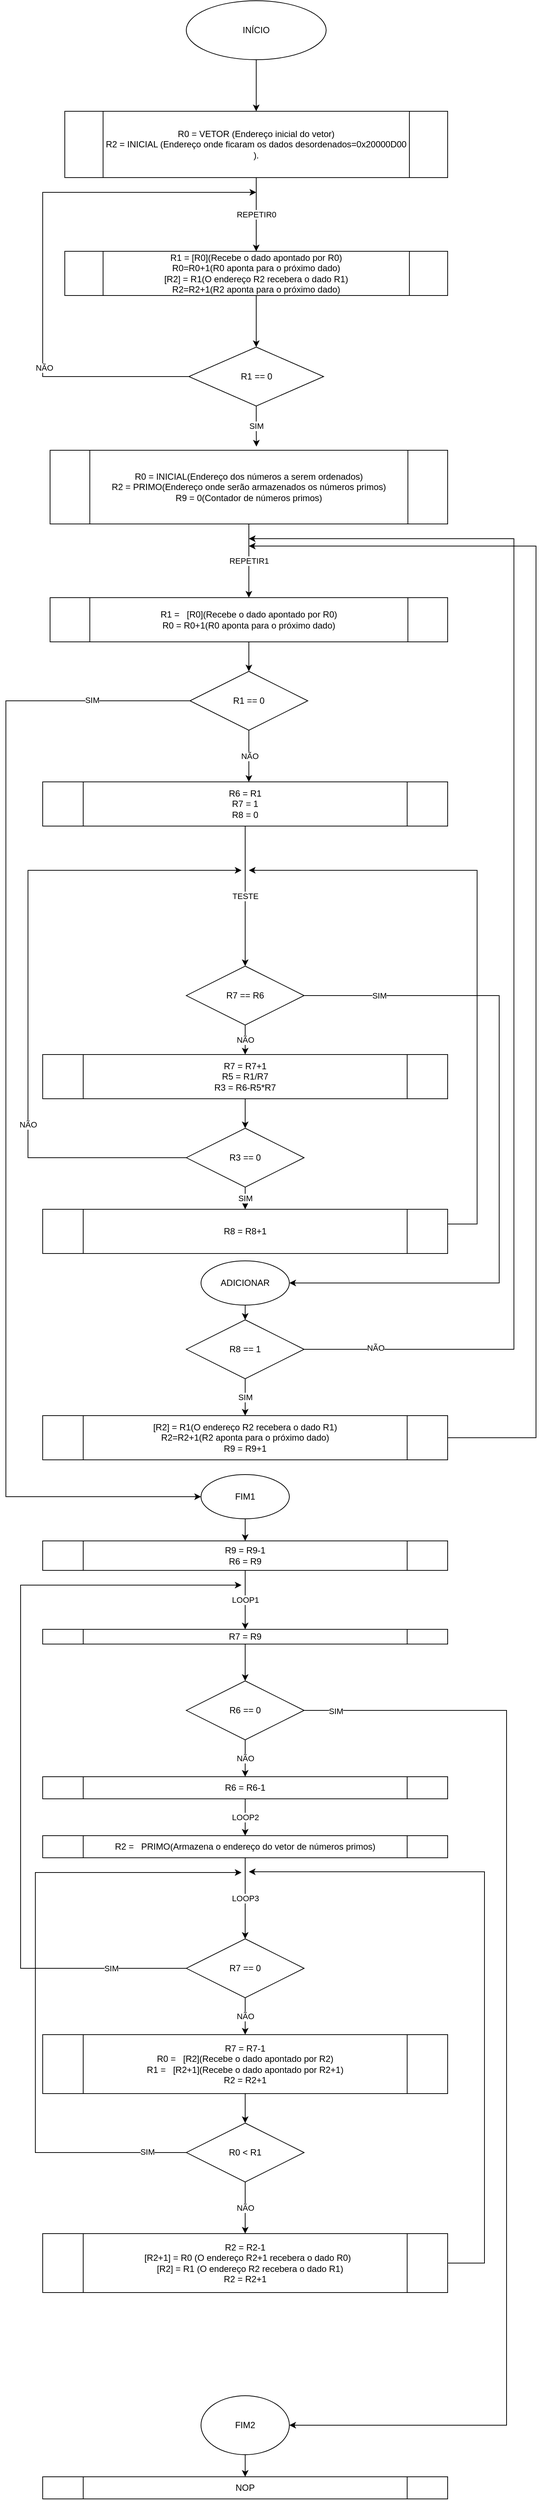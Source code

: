 <mxfile version="20.3.2" type="github">
  <diagram id="jYiwCCVbOT4eX7g08uxv" name="Página-1">
    <mxGraphModel dx="1662" dy="1963" grid="1" gridSize="10" guides="1" tooltips="1" connect="1" arrows="1" fold="1" page="1" pageScale="1" pageWidth="827" pageHeight="1169" math="0" shadow="0">
      <root>
        <mxCell id="0" />
        <mxCell id="1" parent="0" />
        <mxCell id="s7tynfBtA4Vy_yrv-AMY-73" value="" style="edgeStyle=orthogonalEdgeStyle;rounded=0;orthogonalLoop=1;jettySize=auto;html=1;" parent="1" source="s7tynfBtA4Vy_yrv-AMY-22" target="s7tynfBtA4Vy_yrv-AMY-23" edge="1">
          <mxGeometry relative="1" as="geometry" />
        </mxCell>
        <mxCell id="s7tynfBtA4Vy_yrv-AMY-22" value="INÍCIO" style="ellipse;whiteSpace=wrap;html=1;" parent="1" vertex="1">
          <mxGeometry x="285" y="-1140" width="189.99" height="80" as="geometry" />
        </mxCell>
        <mxCell id="s7tynfBtA4Vy_yrv-AMY-72" value="REPETIR0" style="edgeStyle=orthogonalEdgeStyle;rounded=0;orthogonalLoop=1;jettySize=auto;html=1;entryX=0.5;entryY=0;entryDx=0;entryDy=0;" parent="1" source="s7tynfBtA4Vy_yrv-AMY-23" target="s7tynfBtA4Vy_yrv-AMY-26" edge="1">
          <mxGeometry relative="1" as="geometry" />
        </mxCell>
        <mxCell id="s7tynfBtA4Vy_yrv-AMY-23" value="R0 = VETOR (Endereço inicial do vetor)&lt;br&gt;R2 = INICIAL (Endereço onde ficaram os dados desordenados=0x20000D00&lt;br&gt;)." style="shape=process;whiteSpace=wrap;html=1;backgroundOutline=1;" parent="1" vertex="1">
          <mxGeometry x="120" y="-990" width="520" height="90" as="geometry" />
        </mxCell>
        <mxCell id="s7tynfBtA4Vy_yrv-AMY-25" style="edgeStyle=orthogonalEdgeStyle;rounded=0;orthogonalLoop=1;jettySize=auto;html=1;exitX=0.5;exitY=1;exitDx=0;exitDy=0;entryX=0.5;entryY=0;entryDx=0;entryDy=0;" parent="1" source="s7tynfBtA4Vy_yrv-AMY-26" target="s7tynfBtA4Vy_yrv-AMY-30" edge="1">
          <mxGeometry relative="1" as="geometry" />
        </mxCell>
        <mxCell id="s7tynfBtA4Vy_yrv-AMY-26" value="R1 =&amp;nbsp;[R0](Recebe o dado apontado por R0)&lt;br&gt;R0=R0+1(R0 aponta para o próximo dado)&lt;br&gt;[R2] = R1(O endereço R2 recebera o dado R1)&lt;br&gt;R2=R2+1(R2 aponta para o próximo dado)" style="shape=process;whiteSpace=wrap;html=1;backgroundOutline=1;" parent="1" vertex="1">
          <mxGeometry x="120" y="-800" width="520" height="60" as="geometry" />
        </mxCell>
        <mxCell id="s7tynfBtA4Vy_yrv-AMY-27" style="edgeStyle=orthogonalEdgeStyle;rounded=0;orthogonalLoop=1;jettySize=auto;html=1;exitX=0;exitY=0.5;exitDx=0;exitDy=0;" parent="1" source="s7tynfBtA4Vy_yrv-AMY-30" edge="1">
          <mxGeometry relative="1" as="geometry">
            <mxPoint x="380" y="-880" as="targetPoint" />
            <Array as="points">
              <mxPoint x="90" y="-630" />
              <mxPoint x="90" y="-880" />
              <mxPoint x="380" y="-880" />
            </Array>
          </mxGeometry>
        </mxCell>
        <mxCell id="s7tynfBtA4Vy_yrv-AMY-28" value="NÃO" style="edgeLabel;html=1;align=center;verticalAlign=middle;resizable=0;points=[];" parent="s7tynfBtA4Vy_yrv-AMY-27" vertex="1" connectable="0">
          <mxGeometry x="-0.43" y="-2" relative="1" as="geometry">
            <mxPoint as="offset" />
          </mxGeometry>
        </mxCell>
        <mxCell id="s7tynfBtA4Vy_yrv-AMY-29" value="SIM" style="edgeStyle=orthogonalEdgeStyle;rounded=0;orthogonalLoop=1;jettySize=auto;html=1;exitX=0.5;exitY=1;exitDx=0;exitDy=0;entryX=0.519;entryY=-0.05;entryDx=0;entryDy=0;entryPerimeter=0;" parent="1" source="s7tynfBtA4Vy_yrv-AMY-30" target="s7tynfBtA4Vy_yrv-AMY-32" edge="1">
          <mxGeometry relative="1" as="geometry" />
        </mxCell>
        <mxCell id="s7tynfBtA4Vy_yrv-AMY-30" value="R1 == 0" style="rhombus;whiteSpace=wrap;html=1;" parent="1" vertex="1">
          <mxGeometry x="288.51" y="-670" width="182.99" height="80" as="geometry" />
        </mxCell>
        <mxCell id="s7tynfBtA4Vy_yrv-AMY-31" value="REPETIR1" style="edgeStyle=orthogonalEdgeStyle;rounded=0;orthogonalLoop=1;jettySize=auto;html=1;exitX=0.5;exitY=1;exitDx=0;exitDy=0;entryX=0.5;entryY=0;entryDx=0;entryDy=0;" parent="1" source="s7tynfBtA4Vy_yrv-AMY-32" target="s7tynfBtA4Vy_yrv-AMY-34" edge="1">
          <mxGeometry relative="1" as="geometry" />
        </mxCell>
        <mxCell id="s7tynfBtA4Vy_yrv-AMY-32" value="R0 = INICIAL(Endereço dos números a serem ordenados)&lt;br&gt;R2 = PRIMO(Endereço onde serão armazenados os números primos)&lt;br&gt;R9 = 0(Contador de números primos)" style="shape=process;whiteSpace=wrap;html=1;backgroundOutline=1;" parent="1" vertex="1">
          <mxGeometry x="100" y="-530" width="540" height="100" as="geometry" />
        </mxCell>
        <mxCell id="s7tynfBtA4Vy_yrv-AMY-33" style="edgeStyle=orthogonalEdgeStyle;rounded=0;orthogonalLoop=1;jettySize=auto;html=1;exitX=0.5;exitY=1;exitDx=0;exitDy=0;entryX=0.5;entryY=0;entryDx=0;entryDy=0;" parent="1" source="s7tynfBtA4Vy_yrv-AMY-34" target="s7tynfBtA4Vy_yrv-AMY-36" edge="1">
          <mxGeometry relative="1" as="geometry" />
        </mxCell>
        <mxCell id="s7tynfBtA4Vy_yrv-AMY-34" value="R1 =&amp;nbsp;&amp;nbsp;&amp;nbsp;[R0](Recebe o dado apontado por R0)&lt;br&gt;R0 = R0+1(R0 aponta para o próximo dado)" style="shape=process;whiteSpace=wrap;html=1;backgroundOutline=1;" parent="1" vertex="1">
          <mxGeometry x="100" y="-330" width="540" height="60" as="geometry" />
        </mxCell>
        <mxCell id="s7tynfBtA4Vy_yrv-AMY-35" value="NÃO" style="edgeStyle=orthogonalEdgeStyle;rounded=0;orthogonalLoop=1;jettySize=auto;html=1;exitX=0.5;exitY=1;exitDx=0;exitDy=0;" parent="1" source="s7tynfBtA4Vy_yrv-AMY-36" edge="1">
          <mxGeometry relative="1" as="geometry">
            <mxPoint x="370" y="-80" as="targetPoint" />
          </mxGeometry>
        </mxCell>
        <mxCell id="s7tynfBtA4Vy_yrv-AMY-59" style="edgeStyle=orthogonalEdgeStyle;rounded=0;orthogonalLoop=1;jettySize=auto;html=1;exitX=0;exitY=0.5;exitDx=0;exitDy=0;entryX=0;entryY=0.5;entryDx=0;entryDy=0;" parent="1" source="s7tynfBtA4Vy_yrv-AMY-36" target="s7tynfBtA4Vy_yrv-AMY-82" edge="1">
          <mxGeometry relative="1" as="geometry">
            <mxPoint x="360" y="890" as="targetPoint" />
            <Array as="points">
              <mxPoint x="40" y="-190" />
              <mxPoint x="40" y="890" />
            </Array>
          </mxGeometry>
        </mxCell>
        <mxCell id="s7tynfBtA4Vy_yrv-AMY-60" value="SIM" style="edgeLabel;html=1;align=center;verticalAlign=middle;resizable=0;points=[];" parent="s7tynfBtA4Vy_yrv-AMY-59" vertex="1" connectable="0">
          <mxGeometry x="-0.833" y="-1" relative="1" as="geometry">
            <mxPoint as="offset" />
          </mxGeometry>
        </mxCell>
        <mxCell id="s7tynfBtA4Vy_yrv-AMY-36" value="R1 == 0" style="rhombus;whiteSpace=wrap;html=1;" parent="1" vertex="1">
          <mxGeometry x="290" y="-230" width="160" height="80" as="geometry" />
        </mxCell>
        <mxCell id="s7tynfBtA4Vy_yrv-AMY-62" value="TESTE" style="edgeStyle=orthogonalEdgeStyle;rounded=0;orthogonalLoop=1;jettySize=auto;html=1;entryX=0.5;entryY=0;entryDx=0;entryDy=0;" parent="1" source="s7tynfBtA4Vy_yrv-AMY-37" target="s7tynfBtA4Vy_yrv-AMY-41" edge="1">
          <mxGeometry relative="1" as="geometry" />
        </mxCell>
        <mxCell id="s7tynfBtA4Vy_yrv-AMY-37" value="R6 = R1&lt;br&gt;R7 = 1&lt;br&gt;R8 = 0" style="shape=process;whiteSpace=wrap;html=1;backgroundOutline=1;" parent="1" vertex="1">
          <mxGeometry x="90" y="-80" width="550" height="60" as="geometry" />
        </mxCell>
        <mxCell id="s7tynfBtA4Vy_yrv-AMY-46" value="NÃO" style="edgeStyle=orthogonalEdgeStyle;rounded=0;orthogonalLoop=1;jettySize=auto;html=1;" parent="1" source="s7tynfBtA4Vy_yrv-AMY-41" target="s7tynfBtA4Vy_yrv-AMY-45" edge="1">
          <mxGeometry relative="1" as="geometry" />
        </mxCell>
        <mxCell id="s7tynfBtA4Vy_yrv-AMY-75" style="edgeStyle=orthogonalEdgeStyle;rounded=0;orthogonalLoop=1;jettySize=auto;html=1;exitX=1;exitY=0.5;exitDx=0;exitDy=0;entryX=1;entryY=0.5;entryDx=0;entryDy=0;" parent="1" source="s7tynfBtA4Vy_yrv-AMY-41" target="s7tynfBtA4Vy_yrv-AMY-78" edge="1">
          <mxGeometry relative="1" as="geometry">
            <mxPoint x="500" y="580" as="targetPoint" />
            <Array as="points">
              <mxPoint x="710" y="210" />
              <mxPoint x="710" y="600" />
            </Array>
          </mxGeometry>
        </mxCell>
        <mxCell id="s7tynfBtA4Vy_yrv-AMY-77" value="SIM" style="edgeLabel;html=1;align=center;verticalAlign=middle;resizable=0;points=[];" parent="s7tynfBtA4Vy_yrv-AMY-75" vertex="1" connectable="0">
          <mxGeometry x="-0.783" relative="1" as="geometry">
            <mxPoint as="offset" />
          </mxGeometry>
        </mxCell>
        <mxCell id="s7tynfBtA4Vy_yrv-AMY-41" value="R7 == R6" style="rhombus;whiteSpace=wrap;html=1;" parent="1" vertex="1">
          <mxGeometry x="285" y="170" width="160" height="80" as="geometry" />
        </mxCell>
        <mxCell id="s7tynfBtA4Vy_yrv-AMY-49" value="" style="edgeStyle=orthogonalEdgeStyle;rounded=0;orthogonalLoop=1;jettySize=auto;html=1;" parent="1" source="s7tynfBtA4Vy_yrv-AMY-45" target="s7tynfBtA4Vy_yrv-AMY-48" edge="1">
          <mxGeometry relative="1" as="geometry" />
        </mxCell>
        <mxCell id="s7tynfBtA4Vy_yrv-AMY-45" value="R7 = R7+1&lt;br&gt;R5 = R1/R7&lt;br&gt;R3 = R6-R5*R7" style="shape=process;whiteSpace=wrap;html=1;backgroundOutline=1;" parent="1" vertex="1">
          <mxGeometry x="90" y="290" width="550" height="60" as="geometry" />
        </mxCell>
        <mxCell id="s7tynfBtA4Vy_yrv-AMY-52" style="edgeStyle=orthogonalEdgeStyle;rounded=0;orthogonalLoop=1;jettySize=auto;html=1;exitX=0;exitY=0.5;exitDx=0;exitDy=0;" parent="1" source="s7tynfBtA4Vy_yrv-AMY-48" edge="1">
          <mxGeometry relative="1" as="geometry">
            <mxPoint x="360" y="40" as="targetPoint" />
            <Array as="points">
              <mxPoint x="70" y="430" />
            </Array>
          </mxGeometry>
        </mxCell>
        <mxCell id="s7tynfBtA4Vy_yrv-AMY-53" value="NÃO" style="edgeLabel;html=1;align=center;verticalAlign=middle;resizable=0;points=[];" parent="s7tynfBtA4Vy_yrv-AMY-52" vertex="1" connectable="0">
          <mxGeometry x="-0.419" relative="1" as="geometry">
            <mxPoint as="offset" />
          </mxGeometry>
        </mxCell>
        <mxCell id="s7tynfBtA4Vy_yrv-AMY-55" value="SIM" style="edgeStyle=orthogonalEdgeStyle;rounded=0;orthogonalLoop=1;jettySize=auto;html=1;" parent="1" source="s7tynfBtA4Vy_yrv-AMY-48" target="s7tynfBtA4Vy_yrv-AMY-54" edge="1">
          <mxGeometry relative="1" as="geometry" />
        </mxCell>
        <mxCell id="s7tynfBtA4Vy_yrv-AMY-48" value="R3 == 0" style="rhombus;whiteSpace=wrap;html=1;" parent="1" vertex="1">
          <mxGeometry x="285" y="390" width="160" height="80" as="geometry" />
        </mxCell>
        <mxCell id="s7tynfBtA4Vy_yrv-AMY-57" style="edgeStyle=orthogonalEdgeStyle;rounded=0;orthogonalLoop=1;jettySize=auto;html=1;exitX=1;exitY=0.5;exitDx=0;exitDy=0;" parent="1" source="s7tynfBtA4Vy_yrv-AMY-54" edge="1">
          <mxGeometry relative="1" as="geometry">
            <mxPoint x="370" y="40" as="targetPoint" />
            <Array as="points">
              <mxPoint x="680" y="520" />
              <mxPoint x="680" y="40" />
            </Array>
          </mxGeometry>
        </mxCell>
        <mxCell id="s7tynfBtA4Vy_yrv-AMY-54" value="R8 = R8+1" style="shape=process;whiteSpace=wrap;html=1;backgroundOutline=1;" parent="1" vertex="1">
          <mxGeometry x="90" y="500" width="550" height="60" as="geometry" />
        </mxCell>
        <mxCell id="s7tynfBtA4Vy_yrv-AMY-63" style="edgeStyle=orthogonalEdgeStyle;rounded=0;orthogonalLoop=1;jettySize=auto;html=1;exitX=1;exitY=0.5;exitDx=0;exitDy=0;" parent="1" source="s7tynfBtA4Vy_yrv-AMY-61" edge="1">
          <mxGeometry relative="1" as="geometry">
            <mxPoint x="370" y="-410" as="targetPoint" />
            <Array as="points">
              <mxPoint x="730" y="690" />
              <mxPoint x="730" y="-410" />
            </Array>
          </mxGeometry>
        </mxCell>
        <mxCell id="s7tynfBtA4Vy_yrv-AMY-65" value="NÃO" style="edgeLabel;html=1;align=center;verticalAlign=middle;resizable=0;points=[];" parent="s7tynfBtA4Vy_yrv-AMY-63" vertex="1" connectable="0">
          <mxGeometry x="-0.889" y="2" relative="1" as="geometry">
            <mxPoint as="offset" />
          </mxGeometry>
        </mxCell>
        <mxCell id="s7tynfBtA4Vy_yrv-AMY-68" value="SIM" style="edgeStyle=orthogonalEdgeStyle;rounded=0;orthogonalLoop=1;jettySize=auto;html=1;" parent="1" source="s7tynfBtA4Vy_yrv-AMY-61" target="s7tynfBtA4Vy_yrv-AMY-66" edge="1">
          <mxGeometry relative="1" as="geometry" />
        </mxCell>
        <mxCell id="s7tynfBtA4Vy_yrv-AMY-61" value="R8 == 1" style="rhombus;whiteSpace=wrap;html=1;" parent="1" vertex="1">
          <mxGeometry x="285" y="650" width="160" height="80" as="geometry" />
        </mxCell>
        <mxCell id="s7tynfBtA4Vy_yrv-AMY-70" style="edgeStyle=orthogonalEdgeStyle;rounded=0;orthogonalLoop=1;jettySize=auto;html=1;exitX=1;exitY=0.5;exitDx=0;exitDy=0;" parent="1" source="s7tynfBtA4Vy_yrv-AMY-66" edge="1">
          <mxGeometry relative="1" as="geometry">
            <mxPoint x="370" y="-400" as="targetPoint" />
            <Array as="points">
              <mxPoint x="760" y="810" />
              <mxPoint x="760" y="-400" />
            </Array>
          </mxGeometry>
        </mxCell>
        <mxCell id="s7tynfBtA4Vy_yrv-AMY-66" value="[R2] = R1(O endereço R2 recebera o dado R1)&lt;br&gt;R2=R2+1(R2 aponta para o próximo dado)&lt;br&gt;R9 = R9+1" style="shape=process;whiteSpace=wrap;html=1;backgroundOutline=1;" parent="1" vertex="1">
          <mxGeometry x="90" y="780" width="550" height="60" as="geometry" />
        </mxCell>
        <mxCell id="s7tynfBtA4Vy_yrv-AMY-81" style="edgeStyle=orthogonalEdgeStyle;rounded=0;orthogonalLoop=1;jettySize=auto;html=1;exitX=0.5;exitY=1;exitDx=0;exitDy=0;entryX=0.5;entryY=0;entryDx=0;entryDy=0;" parent="1" source="s7tynfBtA4Vy_yrv-AMY-78" target="s7tynfBtA4Vy_yrv-AMY-61" edge="1">
          <mxGeometry relative="1" as="geometry" />
        </mxCell>
        <mxCell id="s7tynfBtA4Vy_yrv-AMY-78" value="ADICIONAR" style="ellipse;whiteSpace=wrap;html=1;" parent="1" vertex="1">
          <mxGeometry x="305" y="570" width="120" height="60" as="geometry" />
        </mxCell>
        <mxCell id="s7tynfBtA4Vy_yrv-AMY-85" value="" style="edgeStyle=orthogonalEdgeStyle;rounded=0;orthogonalLoop=1;jettySize=auto;html=1;" parent="1" source="s7tynfBtA4Vy_yrv-AMY-82" target="s7tynfBtA4Vy_yrv-AMY-84" edge="1">
          <mxGeometry relative="1" as="geometry" />
        </mxCell>
        <mxCell id="s7tynfBtA4Vy_yrv-AMY-82" value="FIM1" style="ellipse;whiteSpace=wrap;html=1;" parent="1" vertex="1">
          <mxGeometry x="305" y="860" width="120" height="60" as="geometry" />
        </mxCell>
        <mxCell id="s7tynfBtA4Vy_yrv-AMY-89" value="LOOP1" style="edgeStyle=orthogonalEdgeStyle;rounded=0;orthogonalLoop=1;jettySize=auto;html=1;exitX=0.5;exitY=1;exitDx=0;exitDy=0;entryX=0.5;entryY=0;entryDx=0;entryDy=0;" parent="1" source="s7tynfBtA4Vy_yrv-AMY-84" target="s7tynfBtA4Vy_yrv-AMY-88" edge="1">
          <mxGeometry relative="1" as="geometry" />
        </mxCell>
        <mxCell id="s7tynfBtA4Vy_yrv-AMY-84" value="R9 = R9-1&lt;br&gt;R6 = R9" style="shape=process;whiteSpace=wrap;html=1;backgroundOutline=1;" parent="1" vertex="1">
          <mxGeometry x="90" y="950" width="550" height="40" as="geometry" />
        </mxCell>
        <mxCell id="s7tynfBtA4Vy_yrv-AMY-91" value="" style="edgeStyle=orthogonalEdgeStyle;rounded=0;orthogonalLoop=1;jettySize=auto;html=1;" parent="1" source="s7tynfBtA4Vy_yrv-AMY-88" target="s7tynfBtA4Vy_yrv-AMY-90" edge="1">
          <mxGeometry relative="1" as="geometry" />
        </mxCell>
        <mxCell id="s7tynfBtA4Vy_yrv-AMY-88" value="R7 = R9" style="shape=process;whiteSpace=wrap;html=1;backgroundOutline=1;" parent="1" vertex="1">
          <mxGeometry x="90" y="1070" width="550" height="20" as="geometry" />
        </mxCell>
        <mxCell id="s7tynfBtA4Vy_yrv-AMY-93" value="NÃO" style="edgeStyle=orthogonalEdgeStyle;rounded=0;orthogonalLoop=1;jettySize=auto;html=1;" parent="1" source="s7tynfBtA4Vy_yrv-AMY-90" target="s7tynfBtA4Vy_yrv-AMY-92" edge="1">
          <mxGeometry relative="1" as="geometry" />
        </mxCell>
        <mxCell id="s7tynfBtA4Vy_yrv-AMY-120" style="edgeStyle=orthogonalEdgeStyle;rounded=0;orthogonalLoop=1;jettySize=auto;html=1;exitX=1;exitY=0.5;exitDx=0;exitDy=0;entryX=1;entryY=0.5;entryDx=0;entryDy=0;" parent="1" source="s7tynfBtA4Vy_yrv-AMY-90" target="s7tynfBtA4Vy_yrv-AMY-115" edge="1">
          <mxGeometry relative="1" as="geometry">
            <mxPoint x="720" y="2160" as="targetPoint" />
            <Array as="points">
              <mxPoint x="720" y="1180" />
              <mxPoint x="720" y="2150" />
            </Array>
          </mxGeometry>
        </mxCell>
        <mxCell id="FnuILwt1FMkGAlFaauow-1" value="SIM" style="edgeLabel;html=1;align=center;verticalAlign=middle;resizable=0;points=[];" vertex="1" connectable="0" parent="s7tynfBtA4Vy_yrv-AMY-120">
          <mxGeometry x="-0.944" y="-1" relative="1" as="geometry">
            <mxPoint as="offset" />
          </mxGeometry>
        </mxCell>
        <mxCell id="s7tynfBtA4Vy_yrv-AMY-90" value="R6 == 0" style="rhombus;whiteSpace=wrap;html=1;" parent="1" vertex="1">
          <mxGeometry x="285" y="1140" width="160" height="80" as="geometry" />
        </mxCell>
        <mxCell id="s7tynfBtA4Vy_yrv-AMY-95" value="LOOP2" style="edgeStyle=orthogonalEdgeStyle;rounded=0;orthogonalLoop=1;jettySize=auto;html=1;entryX=0.5;entryY=0;entryDx=0;entryDy=0;" parent="1" source="s7tynfBtA4Vy_yrv-AMY-92" target="s7tynfBtA4Vy_yrv-AMY-96" edge="1">
          <mxGeometry relative="1" as="geometry">
            <mxPoint x="365" y="1350" as="targetPoint" />
          </mxGeometry>
        </mxCell>
        <mxCell id="s7tynfBtA4Vy_yrv-AMY-92" value="R6 = R6-1" style="shape=process;whiteSpace=wrap;html=1;backgroundOutline=1;" parent="1" vertex="1">
          <mxGeometry x="90" y="1270" width="550" height="30" as="geometry" />
        </mxCell>
        <mxCell id="s7tynfBtA4Vy_yrv-AMY-99" value="LOOP3" style="edgeStyle=orthogonalEdgeStyle;rounded=0;orthogonalLoop=1;jettySize=auto;html=1;" parent="1" source="s7tynfBtA4Vy_yrv-AMY-96" target="s7tynfBtA4Vy_yrv-AMY-98" edge="1">
          <mxGeometry relative="1" as="geometry" />
        </mxCell>
        <mxCell id="s7tynfBtA4Vy_yrv-AMY-96" value="R2 =&amp;nbsp; &amp;nbsp;PRIMO(Armazena o endereço do vetor de números primos)&lt;br&gt;" style="shape=process;whiteSpace=wrap;html=1;backgroundOutline=1;" parent="1" vertex="1">
          <mxGeometry x="90" y="1350" width="550" height="30" as="geometry" />
        </mxCell>
        <mxCell id="s7tynfBtA4Vy_yrv-AMY-100" style="edgeStyle=orthogonalEdgeStyle;rounded=0;orthogonalLoop=1;jettySize=auto;html=1;exitX=0;exitY=0.5;exitDx=0;exitDy=0;" parent="1" source="s7tynfBtA4Vy_yrv-AMY-98" edge="1">
          <mxGeometry relative="1" as="geometry">
            <mxPoint x="360" y="1010" as="targetPoint" />
            <Array as="points">
              <mxPoint x="60" y="1530" />
              <mxPoint x="60" y="1010" />
            </Array>
          </mxGeometry>
        </mxCell>
        <mxCell id="s7tynfBtA4Vy_yrv-AMY-101" value="SIM" style="edgeLabel;html=1;align=center;verticalAlign=middle;resizable=0;points=[];" parent="s7tynfBtA4Vy_yrv-AMY-100" vertex="1" connectable="0">
          <mxGeometry x="-0.805" relative="1" as="geometry">
            <mxPoint as="offset" />
          </mxGeometry>
        </mxCell>
        <mxCell id="s7tynfBtA4Vy_yrv-AMY-103" value="NÃO" style="edgeStyle=orthogonalEdgeStyle;rounded=0;orthogonalLoop=1;jettySize=auto;html=1;" parent="1" source="s7tynfBtA4Vy_yrv-AMY-98" target="s7tynfBtA4Vy_yrv-AMY-102" edge="1">
          <mxGeometry relative="1" as="geometry" />
        </mxCell>
        <mxCell id="s7tynfBtA4Vy_yrv-AMY-98" value="R7 == 0" style="rhombus;whiteSpace=wrap;html=1;" parent="1" vertex="1">
          <mxGeometry x="285" y="1490" width="160" height="80" as="geometry" />
        </mxCell>
        <mxCell id="s7tynfBtA4Vy_yrv-AMY-108" value="" style="edgeStyle=orthogonalEdgeStyle;rounded=0;orthogonalLoop=1;jettySize=auto;html=1;" parent="1" source="s7tynfBtA4Vy_yrv-AMY-102" target="s7tynfBtA4Vy_yrv-AMY-107" edge="1">
          <mxGeometry relative="1" as="geometry" />
        </mxCell>
        <mxCell id="s7tynfBtA4Vy_yrv-AMY-102" value="R7 = R7-1&lt;br&gt;R0 =&amp;nbsp;&amp;nbsp;&amp;nbsp;[R2](Recebe o dado apontado por R2)&lt;br&gt;R1 =&amp;nbsp;&amp;nbsp;&amp;nbsp;[R2+1](Recebe o dado apontado por R2+1)&lt;br&gt;R2 = R2+1" style="shape=process;whiteSpace=wrap;html=1;backgroundOutline=1;" parent="1" vertex="1">
          <mxGeometry x="90" y="1620" width="550" height="80" as="geometry" />
        </mxCell>
        <mxCell id="s7tynfBtA4Vy_yrv-AMY-109" style="edgeStyle=orthogonalEdgeStyle;rounded=0;orthogonalLoop=1;jettySize=auto;html=1;exitX=0;exitY=0.5;exitDx=0;exitDy=0;" parent="1" source="s7tynfBtA4Vy_yrv-AMY-107" edge="1">
          <mxGeometry relative="1" as="geometry">
            <mxPoint x="360" y="1400" as="targetPoint" />
            <Array as="points">
              <mxPoint x="80" y="1780" />
              <mxPoint x="80" y="1400" />
            </Array>
          </mxGeometry>
        </mxCell>
        <mxCell id="s7tynfBtA4Vy_yrv-AMY-110" value="SIM" style="edgeLabel;html=1;align=center;verticalAlign=middle;resizable=0;points=[];" parent="s7tynfBtA4Vy_yrv-AMY-109" vertex="1" connectable="0">
          <mxGeometry x="-0.877" y="-1" relative="1" as="geometry">
            <mxPoint as="offset" />
          </mxGeometry>
        </mxCell>
        <mxCell id="s7tynfBtA4Vy_yrv-AMY-112" value="NÃO" style="edgeStyle=orthogonalEdgeStyle;rounded=0;orthogonalLoop=1;jettySize=auto;html=1;" parent="1" source="s7tynfBtA4Vy_yrv-AMY-107" target="s7tynfBtA4Vy_yrv-AMY-111" edge="1">
          <mxGeometry relative="1" as="geometry" />
        </mxCell>
        <mxCell id="s7tynfBtA4Vy_yrv-AMY-107" value="R0 &amp;lt; R1" style="rhombus;whiteSpace=wrap;html=1;" parent="1" vertex="1">
          <mxGeometry x="285" y="1740" width="160" height="80" as="geometry" />
        </mxCell>
        <mxCell id="s7tynfBtA4Vy_yrv-AMY-113" style="edgeStyle=orthogonalEdgeStyle;rounded=0;orthogonalLoop=1;jettySize=auto;html=1;exitX=1;exitY=0.5;exitDx=0;exitDy=0;" parent="1" source="s7tynfBtA4Vy_yrv-AMY-111" edge="1">
          <mxGeometry relative="1" as="geometry">
            <mxPoint x="370" y="1399" as="targetPoint" />
            <Array as="points">
              <mxPoint x="690" y="1930" />
              <mxPoint x="690" y="1399" />
              <mxPoint x="689" y="1399" />
            </Array>
          </mxGeometry>
        </mxCell>
        <mxCell id="s7tynfBtA4Vy_yrv-AMY-111" value="R2 = R2-1&lt;br&gt;&amp;nbsp; [R2+1] = R0 (O endereço R2+1 recebera o dado R0)&lt;br&gt;&amp;nbsp; &amp;nbsp; [R2] = R1 (O endereço R2 recebera o dado R1)&lt;br&gt;R2 = R2+1" style="shape=process;whiteSpace=wrap;html=1;backgroundOutline=1;" parent="1" vertex="1">
          <mxGeometry x="90" y="1890" width="550" height="80" as="geometry" />
        </mxCell>
        <mxCell id="s7tynfBtA4Vy_yrv-AMY-119" value="" style="edgeStyle=orthogonalEdgeStyle;rounded=0;orthogonalLoop=1;jettySize=auto;html=1;" parent="1" source="s7tynfBtA4Vy_yrv-AMY-115" target="s7tynfBtA4Vy_yrv-AMY-117" edge="1">
          <mxGeometry relative="1" as="geometry" />
        </mxCell>
        <mxCell id="s7tynfBtA4Vy_yrv-AMY-115" value="FIM2" style="ellipse;whiteSpace=wrap;html=1;" parent="1" vertex="1">
          <mxGeometry x="305" y="2110" width="120" height="80" as="geometry" />
        </mxCell>
        <mxCell id="s7tynfBtA4Vy_yrv-AMY-117" value="NOP" style="shape=process;whiteSpace=wrap;html=1;backgroundOutline=1;" parent="1" vertex="1">
          <mxGeometry x="90" y="2220" width="550" height="30" as="geometry" />
        </mxCell>
      </root>
    </mxGraphModel>
  </diagram>
</mxfile>
